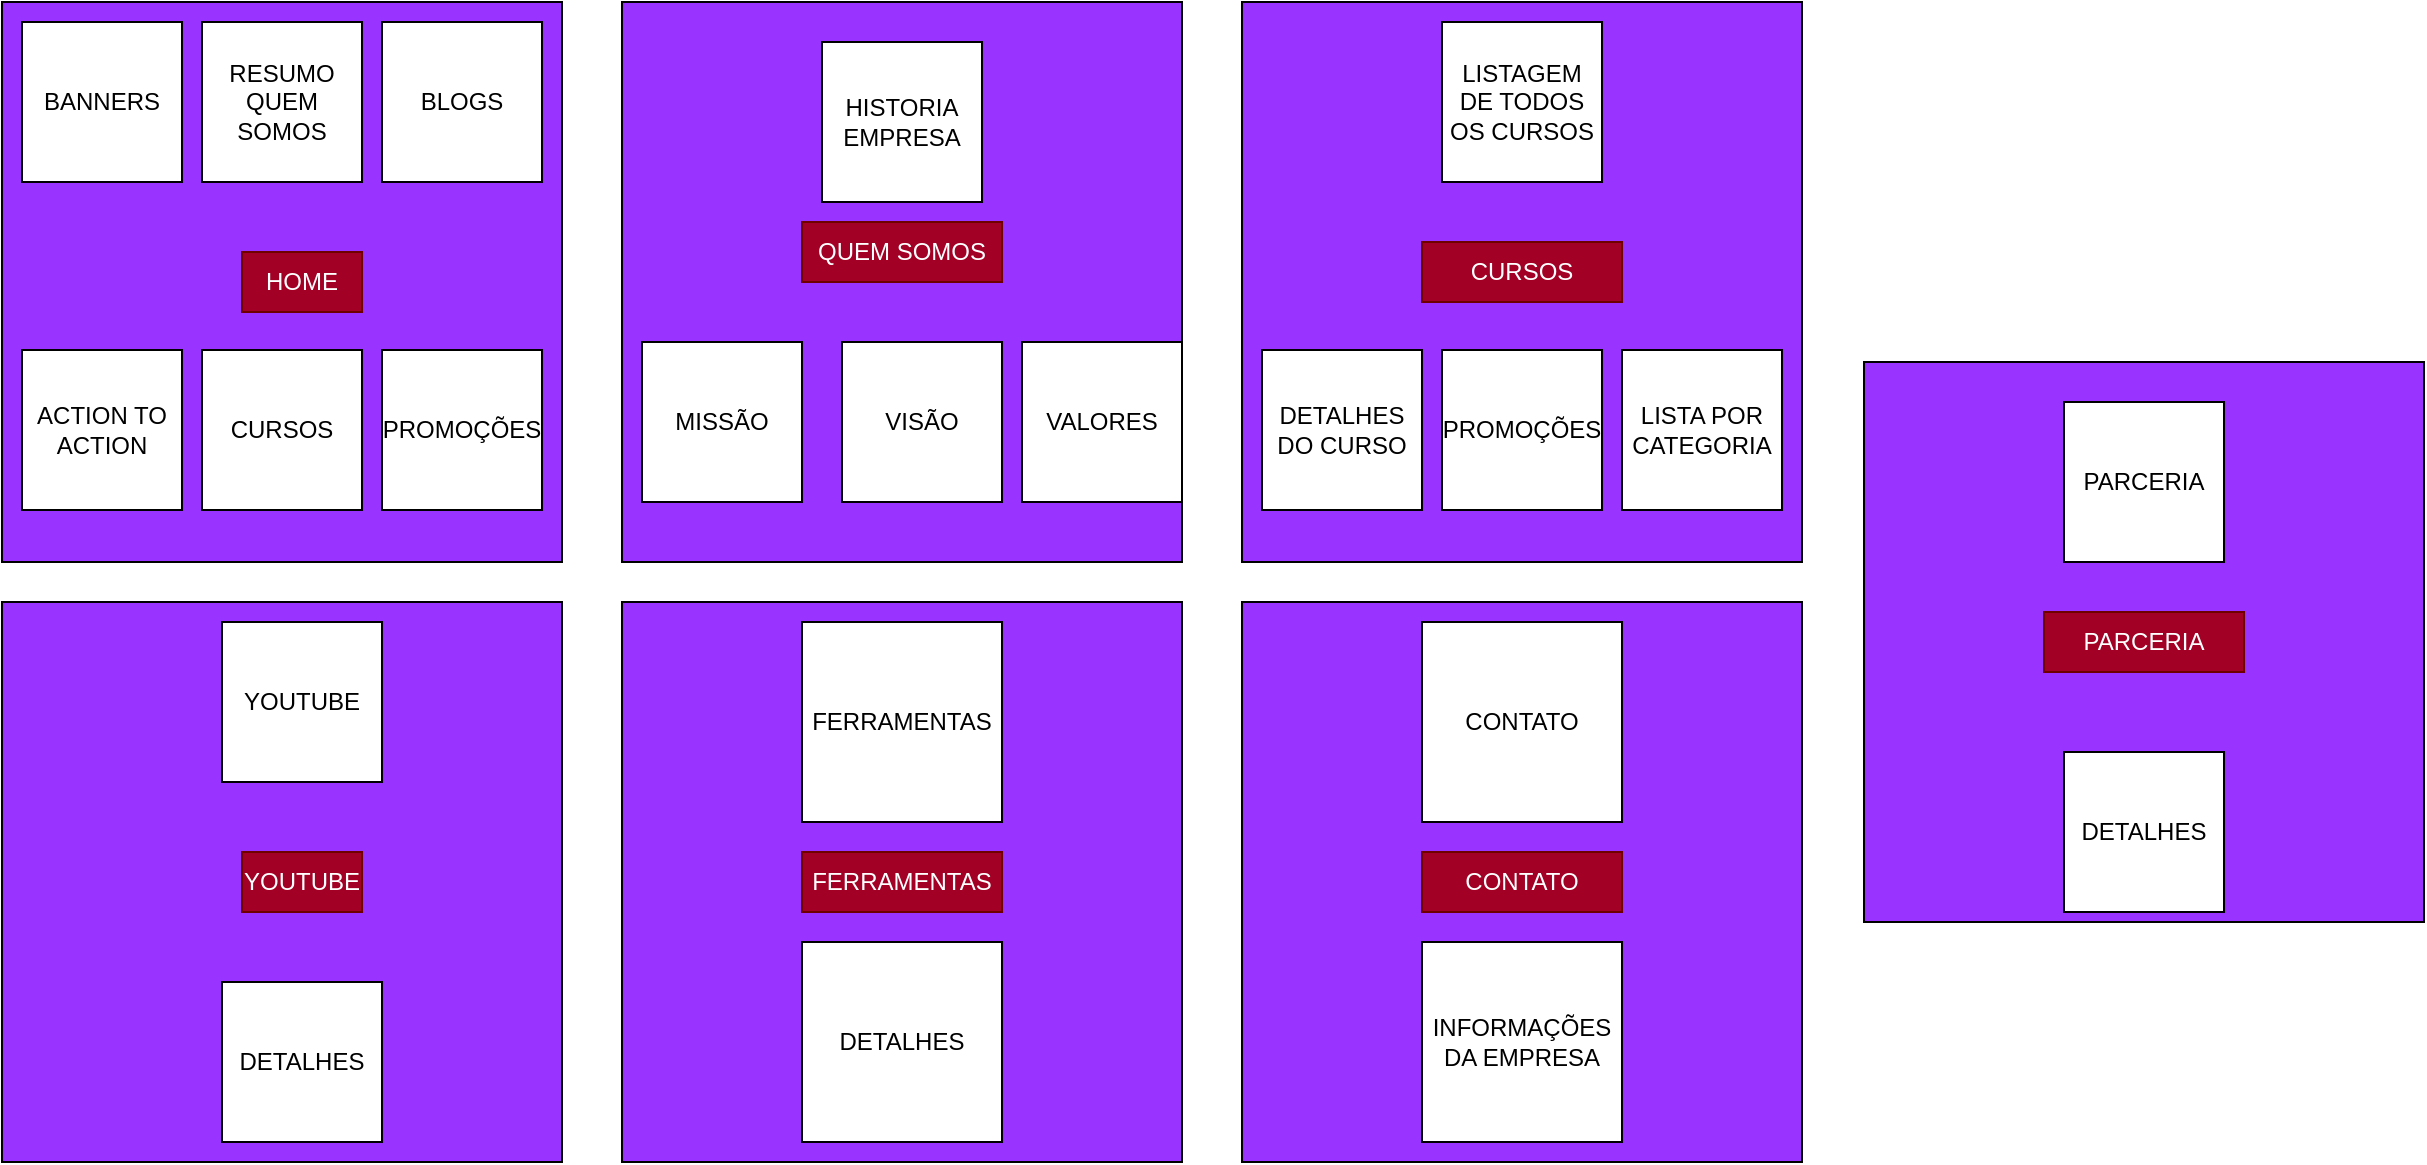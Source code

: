 <mxfile>
    <diagram id="qkO7LGIEoC-xbC0iMFZt" name="Página-1">
        <mxGraphModel dx="1838" dy="778" grid="1" gridSize="10" guides="1" tooltips="1" connect="1" arrows="1" fold="1" page="1" pageScale="1" pageWidth="827" pageHeight="1169" math="0" shadow="0">
            <root>
                <mxCell id="0"/>
                <mxCell id="1" parent="0"/>
                <mxCell id="34" value="&lt;br&gt;" style="whiteSpace=wrap;html=1;aspect=fixed;shadow=0;glass=0;sketch=0;fillColor=#9933FF;" vertex="1" parent="1">
                    <mxGeometry x="30" y="30" width="280" height="280" as="geometry"/>
                </mxCell>
                <mxCell id="35" value="BANNERS" style="whiteSpace=wrap;html=1;aspect=fixed;shadow=0;glass=0;sketch=0;fillColor=default;" vertex="1" parent="1">
                    <mxGeometry x="40" y="40" width="80" height="80" as="geometry"/>
                </mxCell>
                <mxCell id="36" value="BLOGS" style="whiteSpace=wrap;html=1;aspect=fixed;shadow=0;glass=0;sketch=0;fillColor=default;" vertex="1" parent="1">
                    <mxGeometry x="220" y="40" width="80" height="80" as="geometry"/>
                </mxCell>
                <mxCell id="37" value="CURSOS" style="whiteSpace=wrap;html=1;aspect=fixed;shadow=0;glass=0;sketch=0;fillColor=default;" vertex="1" parent="1">
                    <mxGeometry x="130" y="204" width="80" height="80" as="geometry"/>
                </mxCell>
                <mxCell id="38" value="ACTION TO ACTION" style="whiteSpace=wrap;html=1;aspect=fixed;shadow=0;glass=0;sketch=0;fillColor=default;" vertex="1" parent="1">
                    <mxGeometry x="40" y="204" width="80" height="80" as="geometry"/>
                </mxCell>
                <mxCell id="39" value="RESUMO QUEM SOMOS" style="whiteSpace=wrap;html=1;aspect=fixed;shadow=0;glass=0;sketch=0;fillColor=default;" vertex="1" parent="1">
                    <mxGeometry x="130" y="40" width="80" height="80" as="geometry"/>
                </mxCell>
                <mxCell id="40" value="PROMOÇÕES" style="whiteSpace=wrap;html=1;aspect=fixed;shadow=0;glass=0;sketch=0;fillColor=default;" vertex="1" parent="1">
                    <mxGeometry x="220" y="204" width="80" height="80" as="geometry"/>
                </mxCell>
                <mxCell id="41" value="HOME" style="text;html=1;strokeColor=#6F0000;fillColor=#a20025;align=center;verticalAlign=middle;whiteSpace=wrap;rounded=0;shadow=0;glass=0;sketch=0;fontColor=#ffffff;" vertex="1" parent="1">
                    <mxGeometry x="150" y="155" width="60" height="30" as="geometry"/>
                </mxCell>
                <mxCell id="44" value="&lt;br&gt;" style="whiteSpace=wrap;html=1;aspect=fixed;shadow=0;glass=0;sketch=0;fillColor=#9933FF;" vertex="1" parent="1">
                    <mxGeometry x="340" y="30" width="280" height="280" as="geometry"/>
                </mxCell>
                <mxCell id="45" value="HISTORIA&lt;br&gt;EMPRESA" style="whiteSpace=wrap;html=1;aspect=fixed;shadow=0;glass=0;sketch=0;fillColor=default;" vertex="1" parent="1">
                    <mxGeometry x="440" y="50" width="80" height="80" as="geometry"/>
                </mxCell>
                <mxCell id="46" value="MISSÃO" style="whiteSpace=wrap;html=1;aspect=fixed;shadow=0;glass=0;sketch=0;fillColor=default;" vertex="1" parent="1">
                    <mxGeometry x="350" y="200" width="80" height="80" as="geometry"/>
                </mxCell>
                <mxCell id="47" value="VISÃO" style="whiteSpace=wrap;html=1;aspect=fixed;shadow=0;glass=0;sketch=0;fillColor=default;" vertex="1" parent="1">
                    <mxGeometry x="450" y="200" width="80" height="80" as="geometry"/>
                </mxCell>
                <mxCell id="48" value="VALORES" style="whiteSpace=wrap;html=1;aspect=fixed;shadow=0;glass=0;sketch=0;fillColor=default;" vertex="1" parent="1">
                    <mxGeometry x="540" y="200" width="80" height="80" as="geometry"/>
                </mxCell>
                <mxCell id="52" value="QUEM SOMOS" style="text;html=1;strokeColor=#6F0000;fillColor=#a20025;align=center;verticalAlign=middle;whiteSpace=wrap;rounded=0;shadow=0;glass=0;sketch=0;fontColor=#ffffff;" vertex="1" parent="1">
                    <mxGeometry x="430" y="140" width="100" height="30" as="geometry"/>
                </mxCell>
                <mxCell id="53" value="&lt;br&gt;" style="whiteSpace=wrap;html=1;aspect=fixed;shadow=0;glass=0;sketch=0;fillColor=#9933FF;" vertex="1" parent="1">
                    <mxGeometry x="650" y="30" width="280" height="280" as="geometry"/>
                </mxCell>
                <mxCell id="54" value="CURSOS" style="text;html=1;strokeColor=#6F0000;fillColor=#a20025;align=center;verticalAlign=middle;whiteSpace=wrap;rounded=0;shadow=0;glass=0;sketch=0;fontColor=#ffffff;" vertex="1" parent="1">
                    <mxGeometry x="740" y="150" width="100" height="30" as="geometry"/>
                </mxCell>
                <mxCell id="55" value="LISTAGEM DE TODOS OS CURSOS" style="whiteSpace=wrap;html=1;aspect=fixed;shadow=0;glass=0;sketch=0;fillColor=default;" vertex="1" parent="1">
                    <mxGeometry x="750" y="40" width="80" height="80" as="geometry"/>
                </mxCell>
                <mxCell id="56" value="DETALHES DO CURSO" style="whiteSpace=wrap;html=1;aspect=fixed;shadow=0;glass=0;sketch=0;fillColor=default;" vertex="1" parent="1">
                    <mxGeometry x="660" y="204" width="80" height="80" as="geometry"/>
                </mxCell>
                <mxCell id="58" value="LISTA POR CATEGORIA" style="whiteSpace=wrap;html=1;aspect=fixed;shadow=0;glass=0;sketch=0;fillColor=default;" vertex="1" parent="1">
                    <mxGeometry x="840" y="204" width="80" height="80" as="geometry"/>
                </mxCell>
                <mxCell id="60" value="PROMOÇÕES" style="whiteSpace=wrap;html=1;aspect=fixed;shadow=0;glass=0;sketch=0;fillColor=default;" vertex="1" parent="1">
                    <mxGeometry x="750" y="204" width="80" height="80" as="geometry"/>
                </mxCell>
                <mxCell id="61" value="&lt;br&gt;" style="whiteSpace=wrap;html=1;aspect=fixed;shadow=0;glass=0;sketch=0;fillColor=#9933FF;" vertex="1" parent="1">
                    <mxGeometry x="30" y="330" width="280" height="280" as="geometry"/>
                </mxCell>
                <mxCell id="62" value="YOUTUBE" style="text;html=1;strokeColor=#6F0000;fillColor=#a20025;align=center;verticalAlign=middle;whiteSpace=wrap;rounded=0;shadow=0;glass=0;sketch=0;fontColor=#ffffff;" vertex="1" parent="1">
                    <mxGeometry x="150" y="455" width="60" height="30" as="geometry"/>
                </mxCell>
                <mxCell id="64" value="YOUTUBE" style="whiteSpace=wrap;html=1;aspect=fixed;shadow=0;glass=0;sketch=0;fillColor=default;" vertex="1" parent="1">
                    <mxGeometry x="140" y="340" width="80" height="80" as="geometry"/>
                </mxCell>
                <mxCell id="65" value="DETALHES" style="whiteSpace=wrap;html=1;aspect=fixed;shadow=0;glass=0;sketch=0;fillColor=default;" vertex="1" parent="1">
                    <mxGeometry x="140" y="520" width="80" height="80" as="geometry"/>
                </mxCell>
                <mxCell id="66" value="&lt;br&gt;" style="whiteSpace=wrap;html=1;aspect=fixed;shadow=0;glass=0;sketch=0;fillColor=#9933FF;" vertex="1" parent="1">
                    <mxGeometry x="340" y="330" width="280" height="280" as="geometry"/>
                </mxCell>
                <mxCell id="67" value="FERRAMENTAS" style="text;html=1;strokeColor=#6F0000;fillColor=#a20025;align=center;verticalAlign=middle;whiteSpace=wrap;rounded=0;shadow=0;glass=0;sketch=0;fontColor=#ffffff;" vertex="1" parent="1">
                    <mxGeometry x="430" y="455" width="100" height="30" as="geometry"/>
                </mxCell>
                <mxCell id="68" value="FERRAMENTAS" style="whiteSpace=wrap;html=1;aspect=fixed;shadow=0;glass=0;sketch=0;fillColor=default;" vertex="1" parent="1">
                    <mxGeometry x="430" y="340" width="100" height="100" as="geometry"/>
                </mxCell>
                <mxCell id="70" value="DETALHES" style="whiteSpace=wrap;html=1;aspect=fixed;shadow=0;glass=0;sketch=0;fillColor=default;" vertex="1" parent="1">
                    <mxGeometry x="430" y="500" width="100" height="100" as="geometry"/>
                </mxCell>
                <mxCell id="71" value="&lt;br&gt;" style="whiteSpace=wrap;html=1;aspect=fixed;shadow=0;glass=0;sketch=0;fillColor=#9933FF;" vertex="1" parent="1">
                    <mxGeometry x="650" y="330" width="280" height="280" as="geometry"/>
                </mxCell>
                <mxCell id="72" value="CONTATO" style="text;html=1;strokeColor=#6F0000;fillColor=#a20025;align=center;verticalAlign=middle;whiteSpace=wrap;rounded=0;shadow=0;glass=0;sketch=0;fontColor=#ffffff;" vertex="1" parent="1">
                    <mxGeometry x="740" y="455" width="100" height="30" as="geometry"/>
                </mxCell>
                <mxCell id="73" value="CONTATO" style="whiteSpace=wrap;html=1;aspect=fixed;shadow=0;glass=0;sketch=0;fillColor=default;" vertex="1" parent="1">
                    <mxGeometry x="740" y="340" width="100" height="100" as="geometry"/>
                </mxCell>
                <mxCell id="74" value="INFORMAÇÕES DA EMPRESA" style="whiteSpace=wrap;html=1;aspect=fixed;shadow=0;glass=0;sketch=0;fillColor=default;" vertex="1" parent="1">
                    <mxGeometry x="740" y="500" width="100" height="100" as="geometry"/>
                </mxCell>
                <mxCell id="75" value="&lt;br&gt;" style="whiteSpace=wrap;html=1;aspect=fixed;shadow=0;glass=0;sketch=0;fillColor=#9933FF;" vertex="1" parent="1">
                    <mxGeometry x="961" y="210" width="280" height="280" as="geometry"/>
                </mxCell>
                <mxCell id="76" value="PARCERIA" style="text;html=1;strokeColor=#6F0000;fillColor=#a20025;align=center;verticalAlign=middle;whiteSpace=wrap;rounded=0;shadow=0;glass=0;sketch=0;fontColor=#ffffff;" vertex="1" parent="1">
                    <mxGeometry x="1051" y="335" width="100" height="30" as="geometry"/>
                </mxCell>
                <mxCell id="77" value="PARCERIA" style="whiteSpace=wrap;html=1;aspect=fixed;shadow=0;glass=0;sketch=0;fillColor=default;" vertex="1" parent="1">
                    <mxGeometry x="1061" y="230" width="80" height="80" as="geometry"/>
                </mxCell>
                <mxCell id="78" value="DETALHES" style="whiteSpace=wrap;html=1;aspect=fixed;shadow=0;glass=0;sketch=0;fillColor=default;" vertex="1" parent="1">
                    <mxGeometry x="1061" y="405" width="80" height="80" as="geometry"/>
                </mxCell>
            </root>
        </mxGraphModel>
    </diagram>
</mxfile>